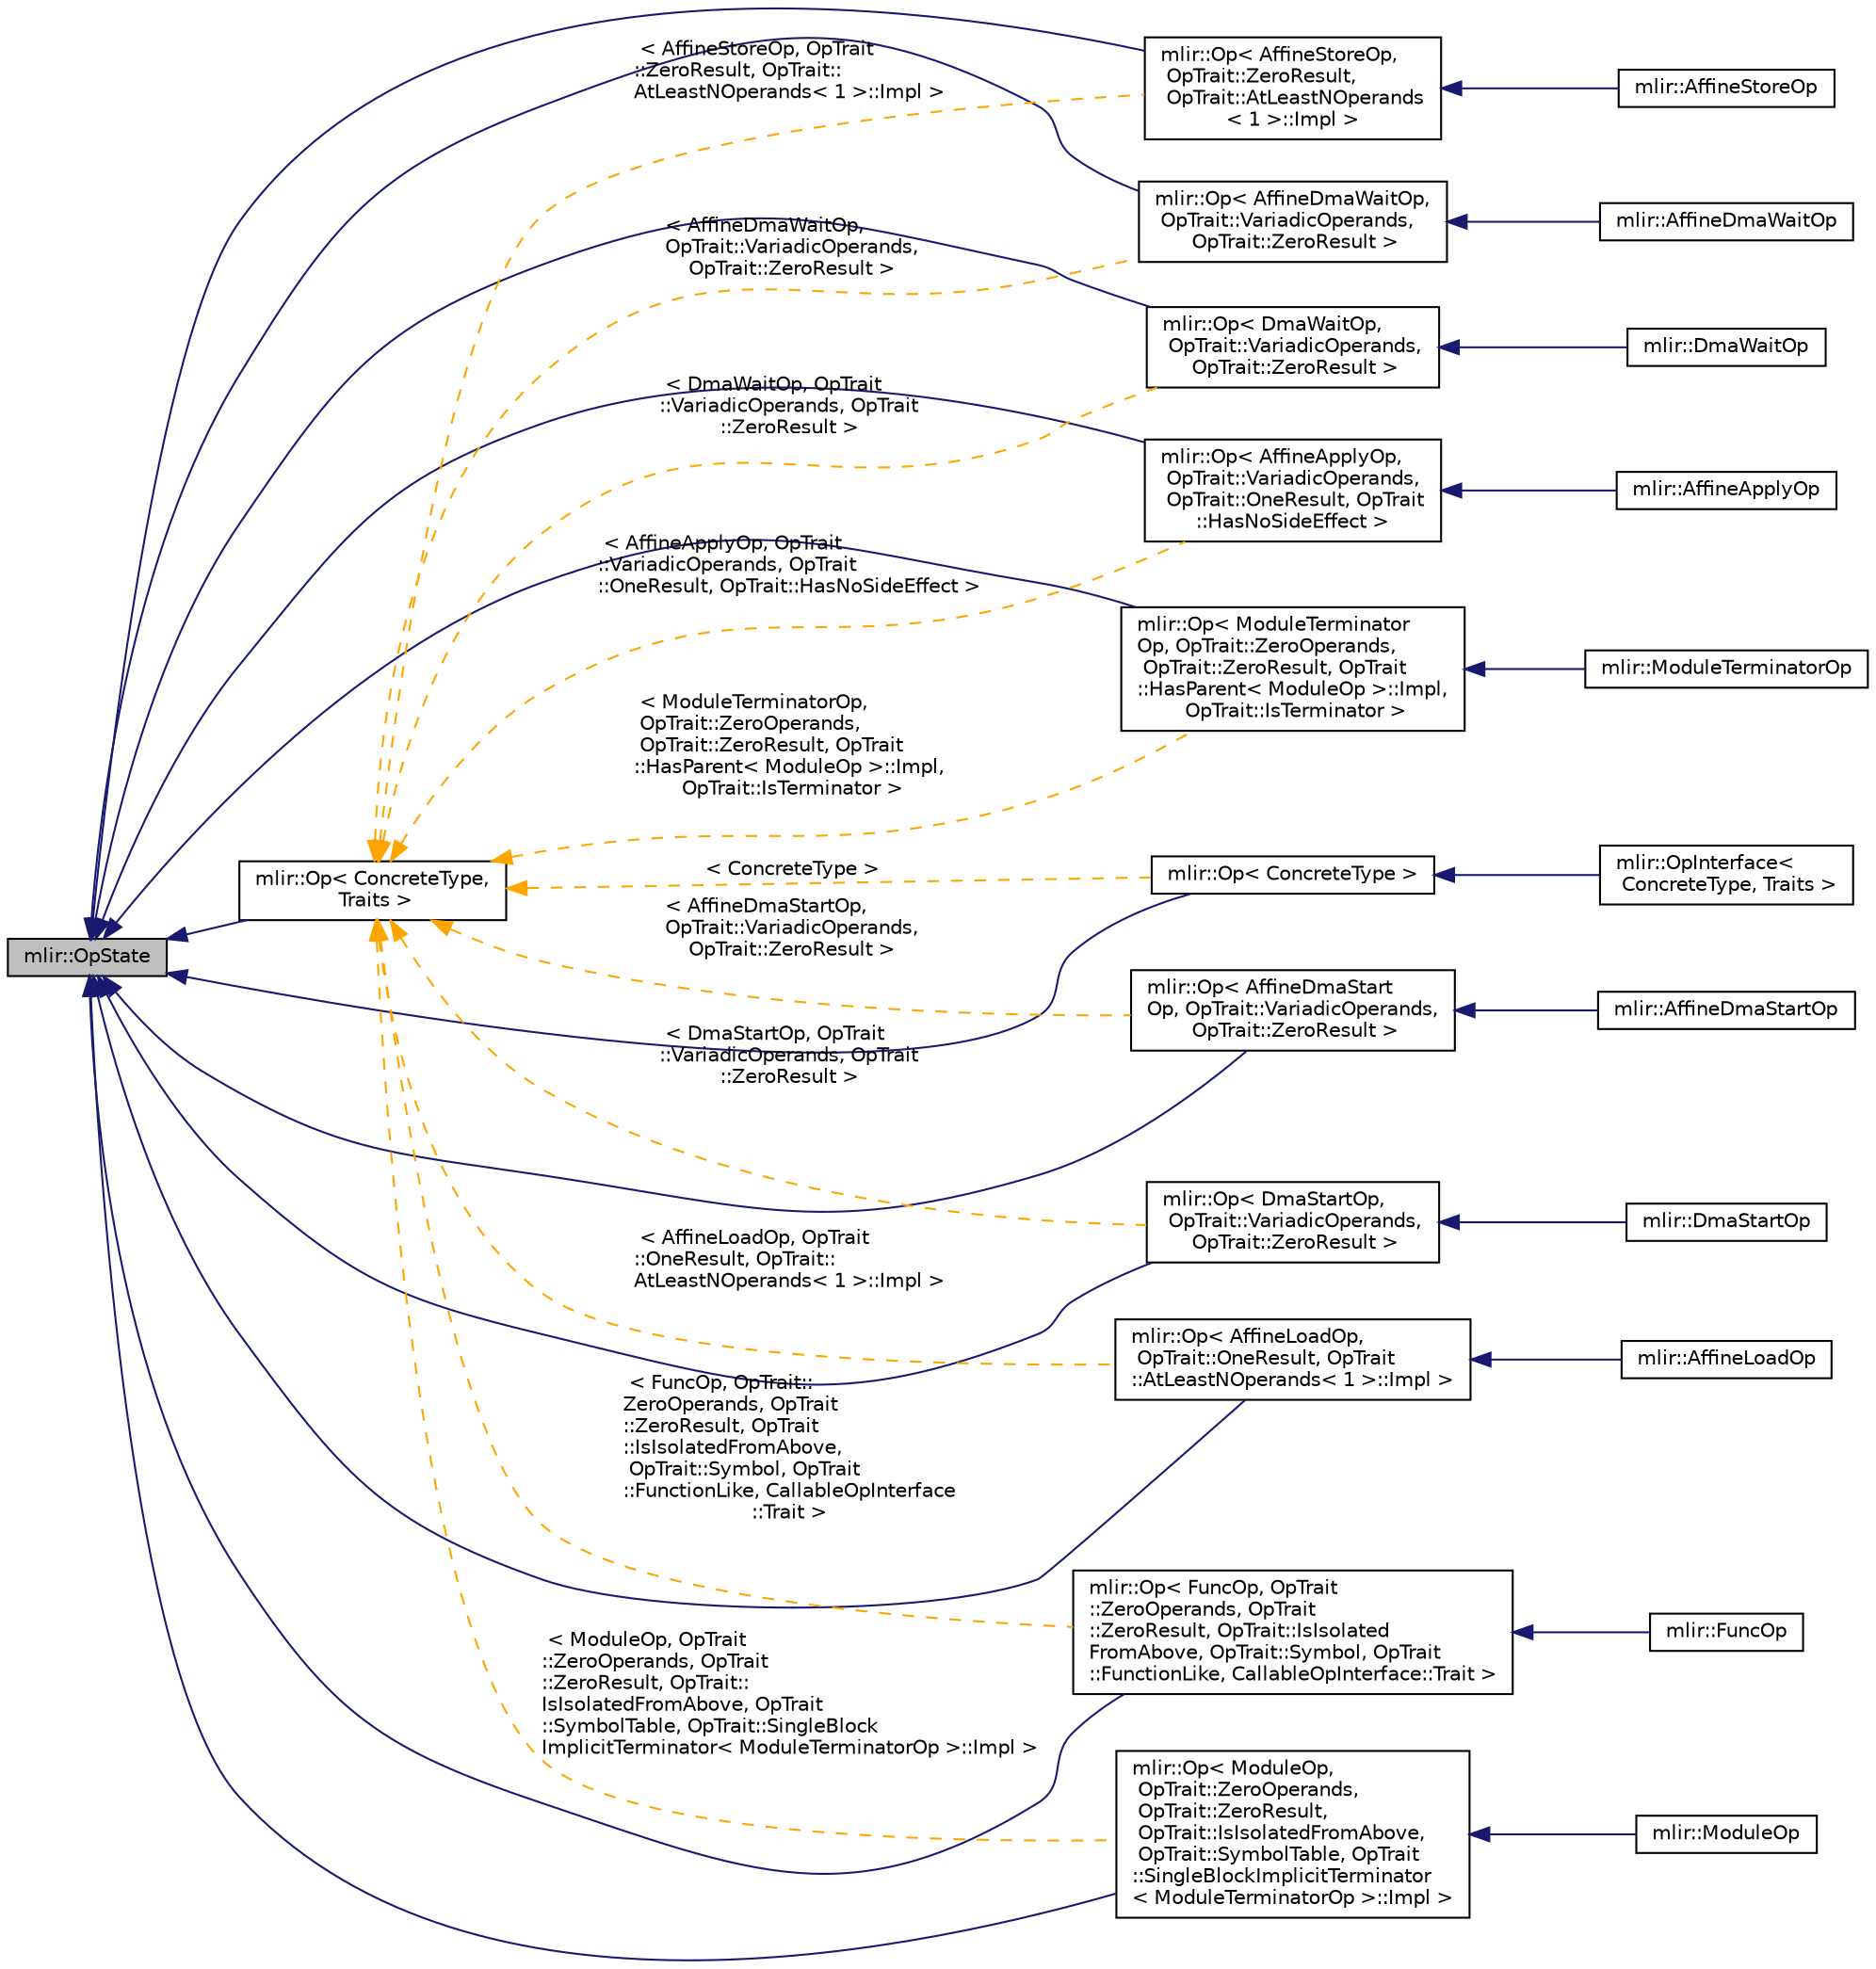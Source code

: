 digraph "mlir::OpState"
{
  bgcolor="transparent";
  edge [fontname="Helvetica",fontsize="10",labelfontname="Helvetica",labelfontsize="10"];
  node [fontname="Helvetica",fontsize="10",shape=record];
  rankdir="LR";
  Node0 [label="mlir::OpState",height=0.2,width=0.4,color="black", fillcolor="grey75", style="filled", fontcolor="black"];
  Node0 -> Node1 [dir="back",color="midnightblue",fontsize="10",style="solid",fontname="Helvetica"];
  Node1 [label="mlir::Op\< ConcreteType,\l Traits \>",height=0.2,width=0.4,color="black",URL="$classmlir_1_1Op.html",tooltip="This provides public APIs that all operations should have. "];
  Node1 -> Node2 [dir="back",color="orange",fontsize="10",style="dashed",label=" \< AffineApplyOp, OpTrait\l::VariadicOperands, OpTrait\l::OneResult, OpTrait::HasNoSideEffect \>" ,fontname="Helvetica"];
  Node2 [label="mlir::Op\< AffineApplyOp,\l OpTrait::VariadicOperands,\l OpTrait::OneResult, OpTrait\l::HasNoSideEffect \>",height=0.2,width=0.4,color="black",URL="$classmlir_1_1Op.html"];
  Node2 -> Node3 [dir="back",color="midnightblue",fontsize="10",style="solid",fontname="Helvetica"];
  Node3 [label="mlir::AffineApplyOp",height=0.2,width=0.4,color="black",URL="$classmlir_1_1AffineApplyOp.html",tooltip="The \"affine.apply\" operation applies an affine map to a list of operands, yielding a single result..."];
  Node1 -> Node4 [dir="back",color="orange",fontsize="10",style="dashed",label=" \< ModuleTerminatorOp,\l OpTrait::ZeroOperands,\l OpTrait::ZeroResult, OpTrait\l::HasParent\< ModuleOp \>::Impl,\l OpTrait::IsTerminator \>" ,fontname="Helvetica"];
  Node4 [label="mlir::Op\< ModuleTerminator\lOp, OpTrait::ZeroOperands,\l OpTrait::ZeroResult, OpTrait\l::HasParent\< ModuleOp \>::Impl,\l OpTrait::IsTerminator \>",height=0.2,width=0.4,color="black",URL="$classmlir_1_1Op.html"];
  Node4 -> Node5 [dir="back",color="midnightblue",fontsize="10",style="solid",fontname="Helvetica"];
  Node5 [label="mlir::ModuleTerminatorOp",height=0.2,width=0.4,color="black",URL="$classmlir_1_1ModuleTerminatorOp.html",tooltip="The ModuleTerminatorOp is a special terminator operation for the body of a ModuleOp, it has no semantic meaning beyond keeping the body of a ModuleOp well-formed. "];
  Node1 -> Node6 [dir="back",color="orange",fontsize="10",style="dashed",label=" \< AffineStoreOp, OpTrait\l::ZeroResult, OpTrait::\lAtLeastNOperands\< 1 \>::Impl \>" ,fontname="Helvetica"];
  Node6 [label="mlir::Op\< AffineStoreOp,\l OpTrait::ZeroResult,\l OpTrait::AtLeastNOperands\l\< 1 \>::Impl \>",height=0.2,width=0.4,color="black",URL="$classmlir_1_1Op.html"];
  Node6 -> Node7 [dir="back",color="midnightblue",fontsize="10",style="solid",fontname="Helvetica"];
  Node7 [label="mlir::AffineStoreOp",height=0.2,width=0.4,color="black",URL="$classmlir_1_1AffineStoreOp.html",tooltip="The \"affine.store\" op writes an element to a memref, where the index for each memref dimension is an ..."];
  Node1 -> Node8 [dir="back",color="orange",fontsize="10",style="dashed",label=" \< DmaWaitOp, OpTrait\l::VariadicOperands, OpTrait\l::ZeroResult \>" ,fontname="Helvetica"];
  Node8 [label="mlir::Op\< DmaWaitOp,\l OpTrait::VariadicOperands,\l OpTrait::ZeroResult \>",height=0.2,width=0.4,color="black",URL="$classmlir_1_1Op.html"];
  Node8 -> Node9 [dir="back",color="midnightblue",fontsize="10",style="solid",fontname="Helvetica"];
  Node9 [label="mlir::DmaWaitOp",height=0.2,width=0.4,color="black",URL="$classmlir_1_1DmaWaitOp.html"];
  Node1 -> Node10 [dir="back",color="orange",fontsize="10",style="dashed",label=" \< AffineDmaWaitOp,\l OpTrait::VariadicOperands,\l OpTrait::ZeroResult \>" ,fontname="Helvetica"];
  Node10 [label="mlir::Op\< AffineDmaWaitOp,\l OpTrait::VariadicOperands,\l OpTrait::ZeroResult \>",height=0.2,width=0.4,color="black",URL="$classmlir_1_1Op.html"];
  Node10 -> Node11 [dir="back",color="midnightblue",fontsize="10",style="solid",fontname="Helvetica"];
  Node11 [label="mlir::AffineDmaWaitOp",height=0.2,width=0.4,color="black",URL="$classmlir_1_1AffineDmaWaitOp.html",tooltip="AffineDmaWaitOp blocks until the completion of a DMA operation associated with the tag element &#39;tag[i..."];
  Node1 -> Node12 [dir="back",color="orange",fontsize="10",style="dashed",label=" \< FuncOp, OpTrait::\lZeroOperands, OpTrait\l::ZeroResult, OpTrait\l::IsIsolatedFromAbove,\l OpTrait::Symbol, OpTrait\l::FunctionLike, CallableOpInterface\l::Trait \>" ,fontname="Helvetica"];
  Node12 [label="mlir::Op\< FuncOp, OpTrait\l::ZeroOperands, OpTrait\l::ZeroResult, OpTrait::IsIsolated\lFromAbove, OpTrait::Symbol, OpTrait\l::FunctionLike, CallableOpInterface::Trait \>",height=0.2,width=0.4,color="black",URL="$classmlir_1_1Op.html"];
  Node12 -> Node13 [dir="back",color="midnightblue",fontsize="10",style="solid",fontname="Helvetica"];
  Node13 [label="mlir::FuncOp",height=0.2,width=0.4,color="black",URL="$classmlir_1_1FuncOp.html",tooltip="FuncOp represents a function, or an operation containing one region that forms a CFG(Control Flow Gra..."];
  Node1 -> Node14 [dir="back",color="orange",fontsize="10",style="dashed",label=" \< ConcreteType \>" ,fontname="Helvetica"];
  Node14 [label="mlir::Op\< ConcreteType \>",height=0.2,width=0.4,color="black",URL="$classmlir_1_1Op.html"];
  Node14 -> Node15 [dir="back",color="midnightblue",fontsize="10",style="solid",fontname="Helvetica"];
  Node15 [label="mlir::OpInterface\<\l ConcreteType, Traits \>",height=0.2,width=0.4,color="black",URL="$classmlir_1_1OpInterface.html",tooltip="This class represents the base of an operation interface. "];
  Node1 -> Node16 [dir="back",color="orange",fontsize="10",style="dashed",label=" \< DmaStartOp, OpTrait\l::VariadicOperands, OpTrait\l::ZeroResult \>" ,fontname="Helvetica"];
  Node16 [label="mlir::Op\< DmaStartOp,\l OpTrait::VariadicOperands,\l OpTrait::ZeroResult \>",height=0.2,width=0.4,color="black",URL="$classmlir_1_1Op.html"];
  Node16 -> Node17 [dir="back",color="midnightblue",fontsize="10",style="solid",fontname="Helvetica"];
  Node17 [label="mlir::DmaStartOp",height=0.2,width=0.4,color="black",URL="$classmlir_1_1DmaStartOp.html"];
  Node1 -> Node18 [dir="back",color="orange",fontsize="10",style="dashed",label=" \< ModuleOp, OpTrait\l::ZeroOperands, OpTrait\l::ZeroResult, OpTrait::\lIsIsolatedFromAbove, OpTrait\l::SymbolTable, OpTrait::SingleBlock\lImplicitTerminator\< ModuleTerminatorOp \>::Impl \>" ,fontname="Helvetica"];
  Node18 [label="mlir::Op\< ModuleOp,\l OpTrait::ZeroOperands,\l OpTrait::ZeroResult,\l OpTrait::IsIsolatedFromAbove,\l OpTrait::SymbolTable, OpTrait\l::SingleBlockImplicitTerminator\l\< ModuleTerminatorOp \>::Impl \>",height=0.2,width=0.4,color="black",URL="$classmlir_1_1Op.html"];
  Node18 -> Node19 [dir="back",color="midnightblue",fontsize="10",style="solid",fontname="Helvetica"];
  Node19 [label="mlir::ModuleOp",height=0.2,width=0.4,color="black",URL="$classmlir_1_1ModuleOp.html",tooltip="ModuleOp represents a module, or an operation containing one region with a single block containing op..."];
  Node1 -> Node20 [dir="back",color="orange",fontsize="10",style="dashed",label=" \< AffineDmaStartOp,\l OpTrait::VariadicOperands,\l OpTrait::ZeroResult \>" ,fontname="Helvetica"];
  Node20 [label="mlir::Op\< AffineDmaStart\lOp, OpTrait::VariadicOperands,\l OpTrait::ZeroResult \>",height=0.2,width=0.4,color="black",URL="$classmlir_1_1Op.html"];
  Node20 -> Node21 [dir="back",color="midnightblue",fontsize="10",style="solid",fontname="Helvetica"];
  Node21 [label="mlir::AffineDmaStartOp",height=0.2,width=0.4,color="black",URL="$classmlir_1_1AffineDmaStartOp.html",tooltip="AffineDmaStartOp starts a non-blocking DMA operation that transfers data from a source memref to a de..."];
  Node1 -> Node22 [dir="back",color="orange",fontsize="10",style="dashed",label=" \< AffineLoadOp, OpTrait\l::OneResult, OpTrait::\lAtLeastNOperands\< 1 \>::Impl \>" ,fontname="Helvetica"];
  Node22 [label="mlir::Op\< AffineLoadOp,\l OpTrait::OneResult, OpTrait\l::AtLeastNOperands\< 1 \>::Impl \>",height=0.2,width=0.4,color="black",URL="$classmlir_1_1Op.html"];
  Node22 -> Node23 [dir="back",color="midnightblue",fontsize="10",style="solid",fontname="Helvetica"];
  Node23 [label="mlir::AffineLoadOp",height=0.2,width=0.4,color="black",URL="$classmlir_1_1AffineLoadOp.html",tooltip="The \"affine.load\" op reads an element from a memref, where the index for each memref dimension is an ..."];
  Node0 -> Node2 [dir="back",color="midnightblue",fontsize="10",style="solid",fontname="Helvetica"];
  Node0 -> Node20 [dir="back",color="midnightblue",fontsize="10",style="solid",fontname="Helvetica"];
  Node0 -> Node10 [dir="back",color="midnightblue",fontsize="10",style="solid",fontname="Helvetica"];
  Node0 -> Node22 [dir="back",color="midnightblue",fontsize="10",style="solid",fontname="Helvetica"];
  Node0 -> Node6 [dir="back",color="midnightblue",fontsize="10",style="solid",fontname="Helvetica"];
  Node0 -> Node14 [dir="back",color="midnightblue",fontsize="10",style="solid",fontname="Helvetica"];
  Node0 -> Node16 [dir="back",color="midnightblue",fontsize="10",style="solid",fontname="Helvetica"];
  Node0 -> Node8 [dir="back",color="midnightblue",fontsize="10",style="solid",fontname="Helvetica"];
  Node0 -> Node12 [dir="back",color="midnightblue",fontsize="10",style="solid",fontname="Helvetica"];
  Node0 -> Node18 [dir="back",color="midnightblue",fontsize="10",style="solid",fontname="Helvetica"];
  Node0 -> Node4 [dir="back",color="midnightblue",fontsize="10",style="solid",fontname="Helvetica"];
}
